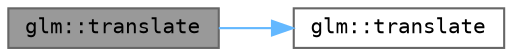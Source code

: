 digraph "glm::translate"
{
 // LATEX_PDF_SIZE
  bgcolor="transparent";
  edge [fontname=Terminal,fontsize=10,labelfontname=Helvetica,labelfontsize=10];
  node [fontname=Terminal,fontsize=10,shape=box,height=0.2,width=0.4];
  rankdir="LR";
  Node1 [label="glm::translate",height=0.2,width=0.4,color="gray40", fillcolor="grey60", style="filled", fontcolor="black",tooltip=" "];
  Node1 -> Node2 [color="steelblue1",style="solid"];
  Node2 [label="glm::translate",height=0.2,width=0.4,color="grey40", fillcolor="white", style="filled",URL="$group__ext__matrix__transform.html#gad5bff66dd884b2e004188dd9a9cd590e",tooltip=" "];
}
